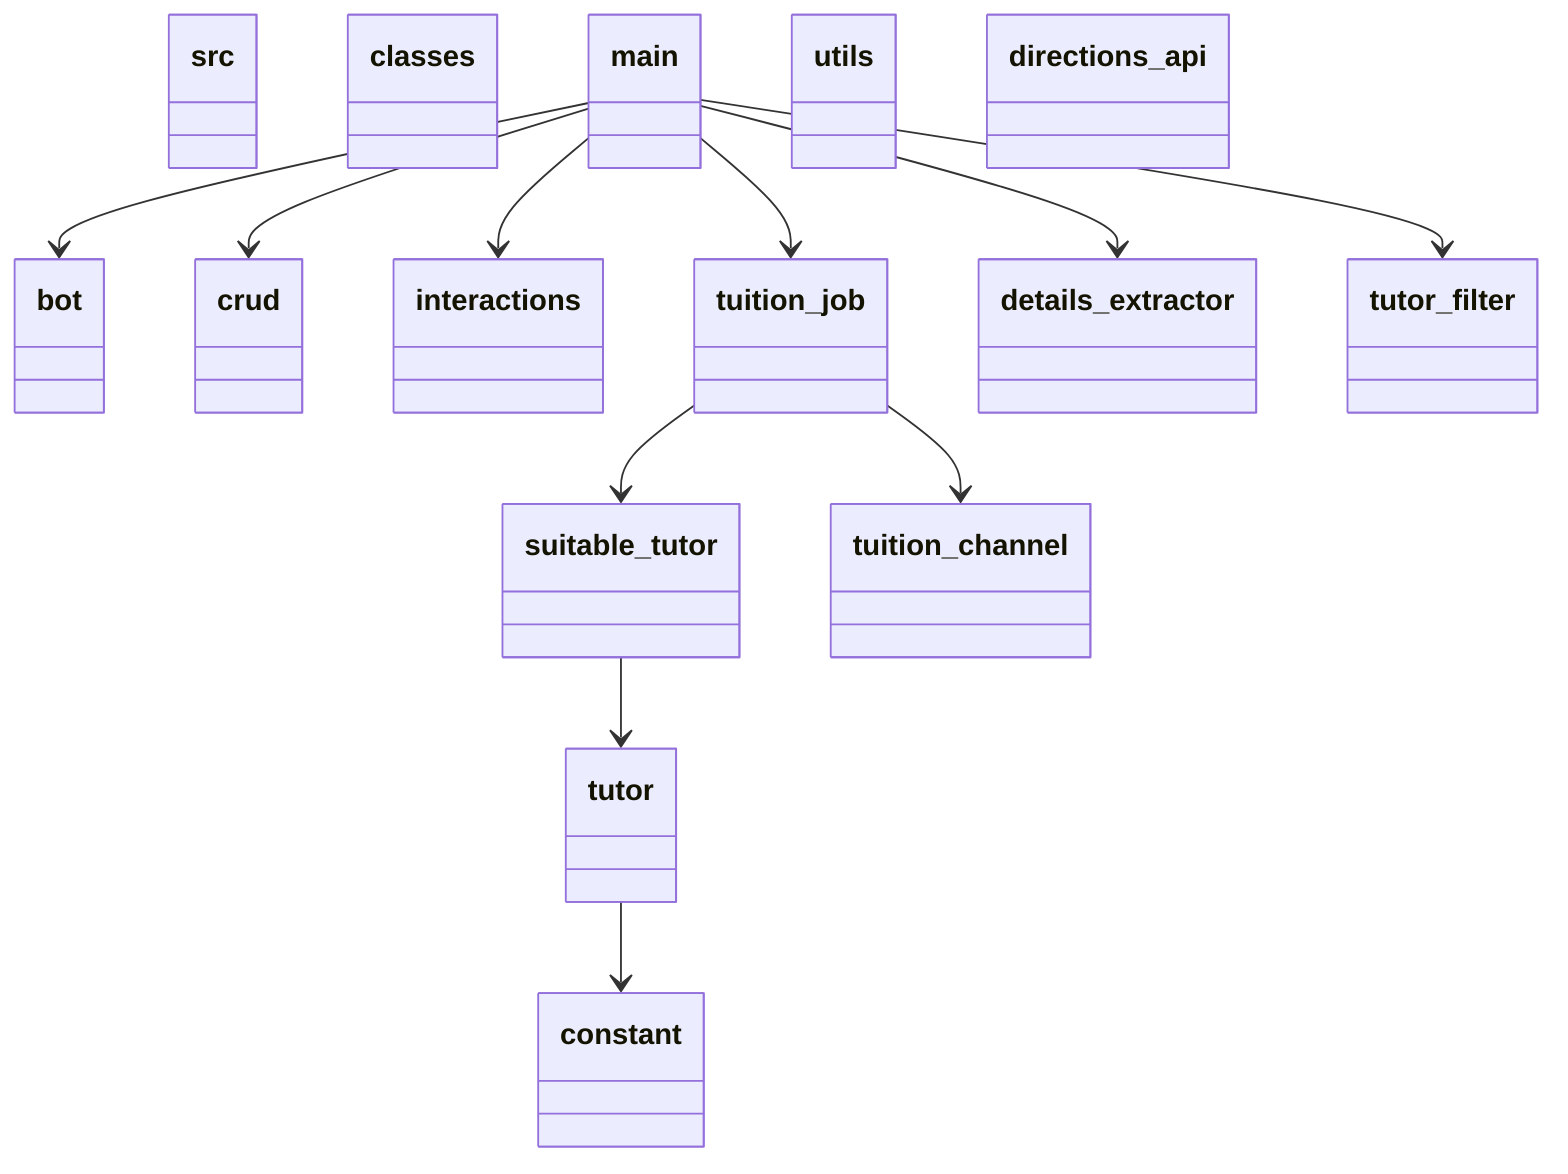 classDiagram
  class src {
  }
  class bot {
  }
  class crud {
  }
  class interactions {
  }
  class classes {
  }
  class constant {
  }
  class suitable_tutor {
  }
  class tuition_channel {
  }
  class tuition_job {
  }
  class tutor {
  }
  class main {
  }
  class utils {
  }
  class details_extractor {
  }
  class directions_api {
  }
  class tutor_filter {
  }
  suitable_tutor --> tutor
  tuition_job --> suitable_tutor
  tuition_job --> tuition_channel
  tutor --> constant
  main --> bot
  main --> crud
  main --> interactions
  main --> tuition_job
  main --> details_extractor
  main --> tutor_filter